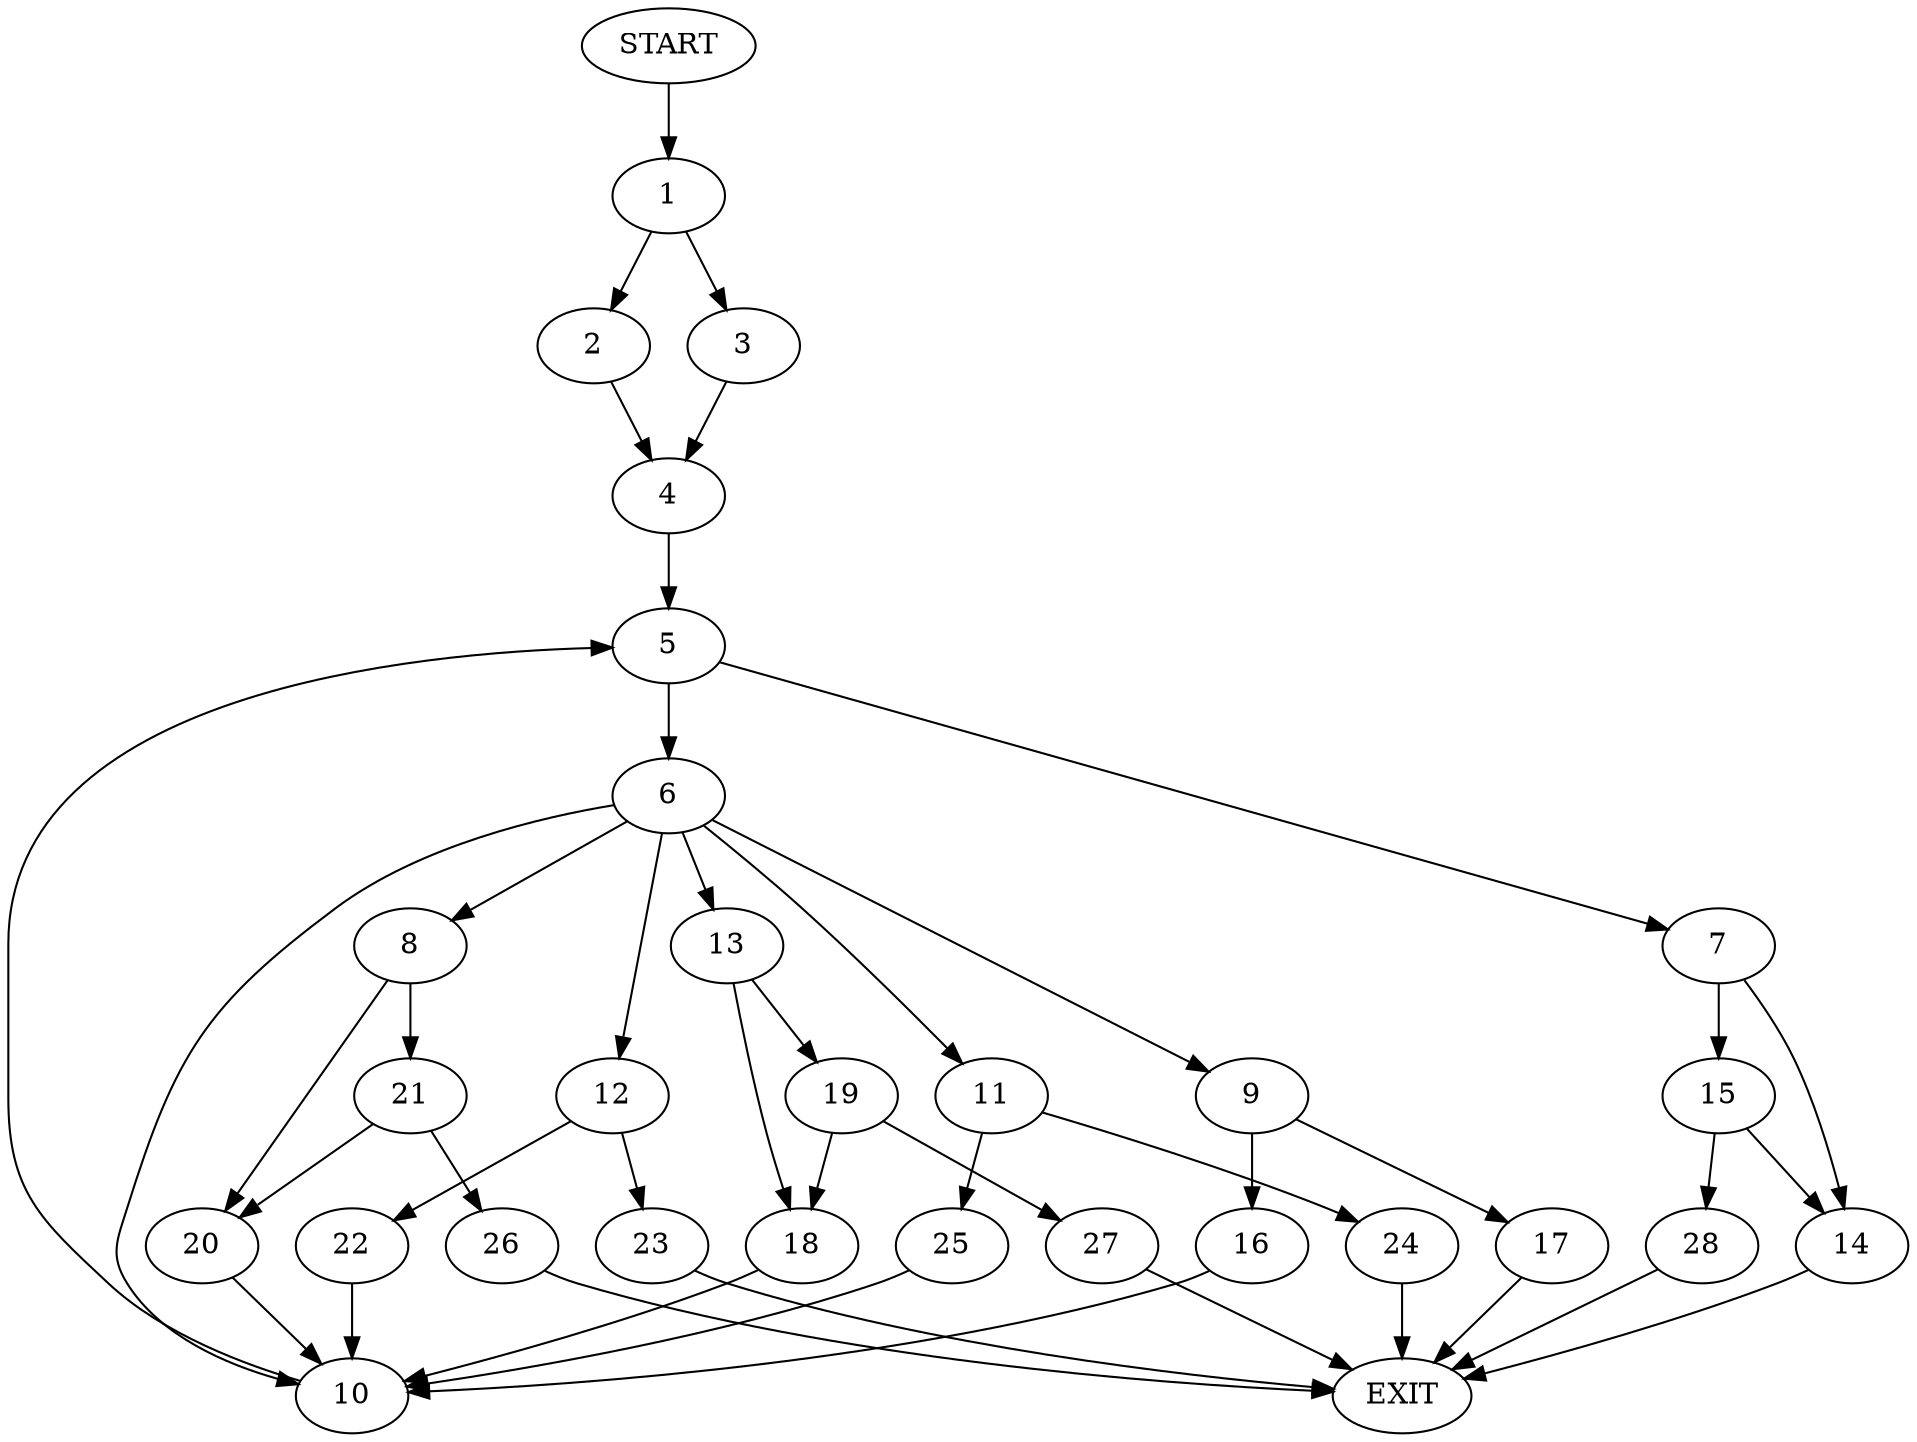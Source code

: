 digraph {
0 [label="START"]
29 [label="EXIT"]
0 -> 1
1 -> 2
1 -> 3
3 -> 4
2 -> 4
4 -> 5
5 -> 6
5 -> 7
6 -> 8
6 -> 9
6 -> 10
6 -> 11
6 -> 12
6 -> 13
7 -> 14
7 -> 15
9 -> 16
9 -> 17
10 -> 5
13 -> 18
13 -> 19
8 -> 20
8 -> 21
12 -> 22
12 -> 23
11 -> 24
11 -> 25
20 -> 10
21 -> 20
21 -> 26
26 -> 29
17 -> 29
16 -> 10
25 -> 10
24 -> 29
22 -> 10
23 -> 29
19 -> 18
19 -> 27
18 -> 10
27 -> 29
15 -> 14
15 -> 28
14 -> 29
28 -> 29
}
